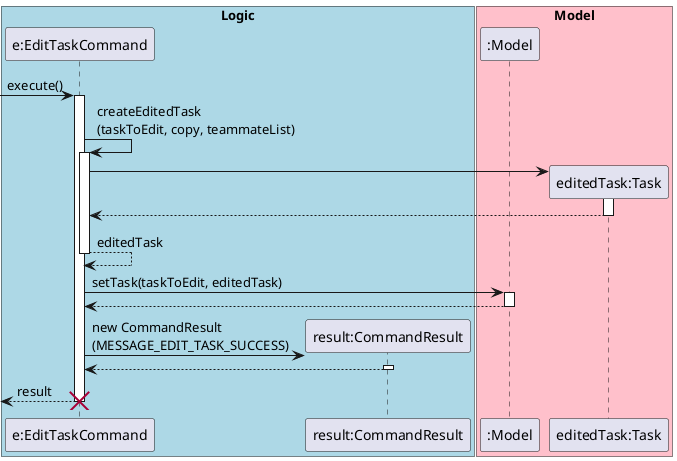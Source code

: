 @startuml
autoactivate on
box "Logic" #LightBlue
participant "e:EditTaskCommand" as e
participant "result:CommandResult" as result
end box
box "Model" #Pink
participant ":Model" as M
participant "editedTask:Task" as t
end box


[-> e : execute()
e -> e :  createEditedTask\n(taskToEdit, copy, teammateList)
e -> t **
activate t
return
return editedTask

e -> M : setTask(taskToEdit, editedTask)
return

e -> result ** : new CommandResult\n(MESSAGE_EDIT_TASK_SUCCESS)
activate result
return
return result
destroy e
@enduml
